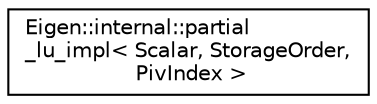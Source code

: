 digraph "Graphical Class Hierarchy"
{
  edge [fontname="Helvetica",fontsize="10",labelfontname="Helvetica",labelfontsize="10"];
  node [fontname="Helvetica",fontsize="10",shape=record];
  rankdir="LR";
  Node1 [label="Eigen::internal::partial\l_lu_impl\< Scalar, StorageOrder,\l PivIndex \>",height=0.2,width=0.4,color="black", fillcolor="white", style="filled",URL="$struct_eigen_1_1internal_1_1partial__lu__impl.html"];
}
